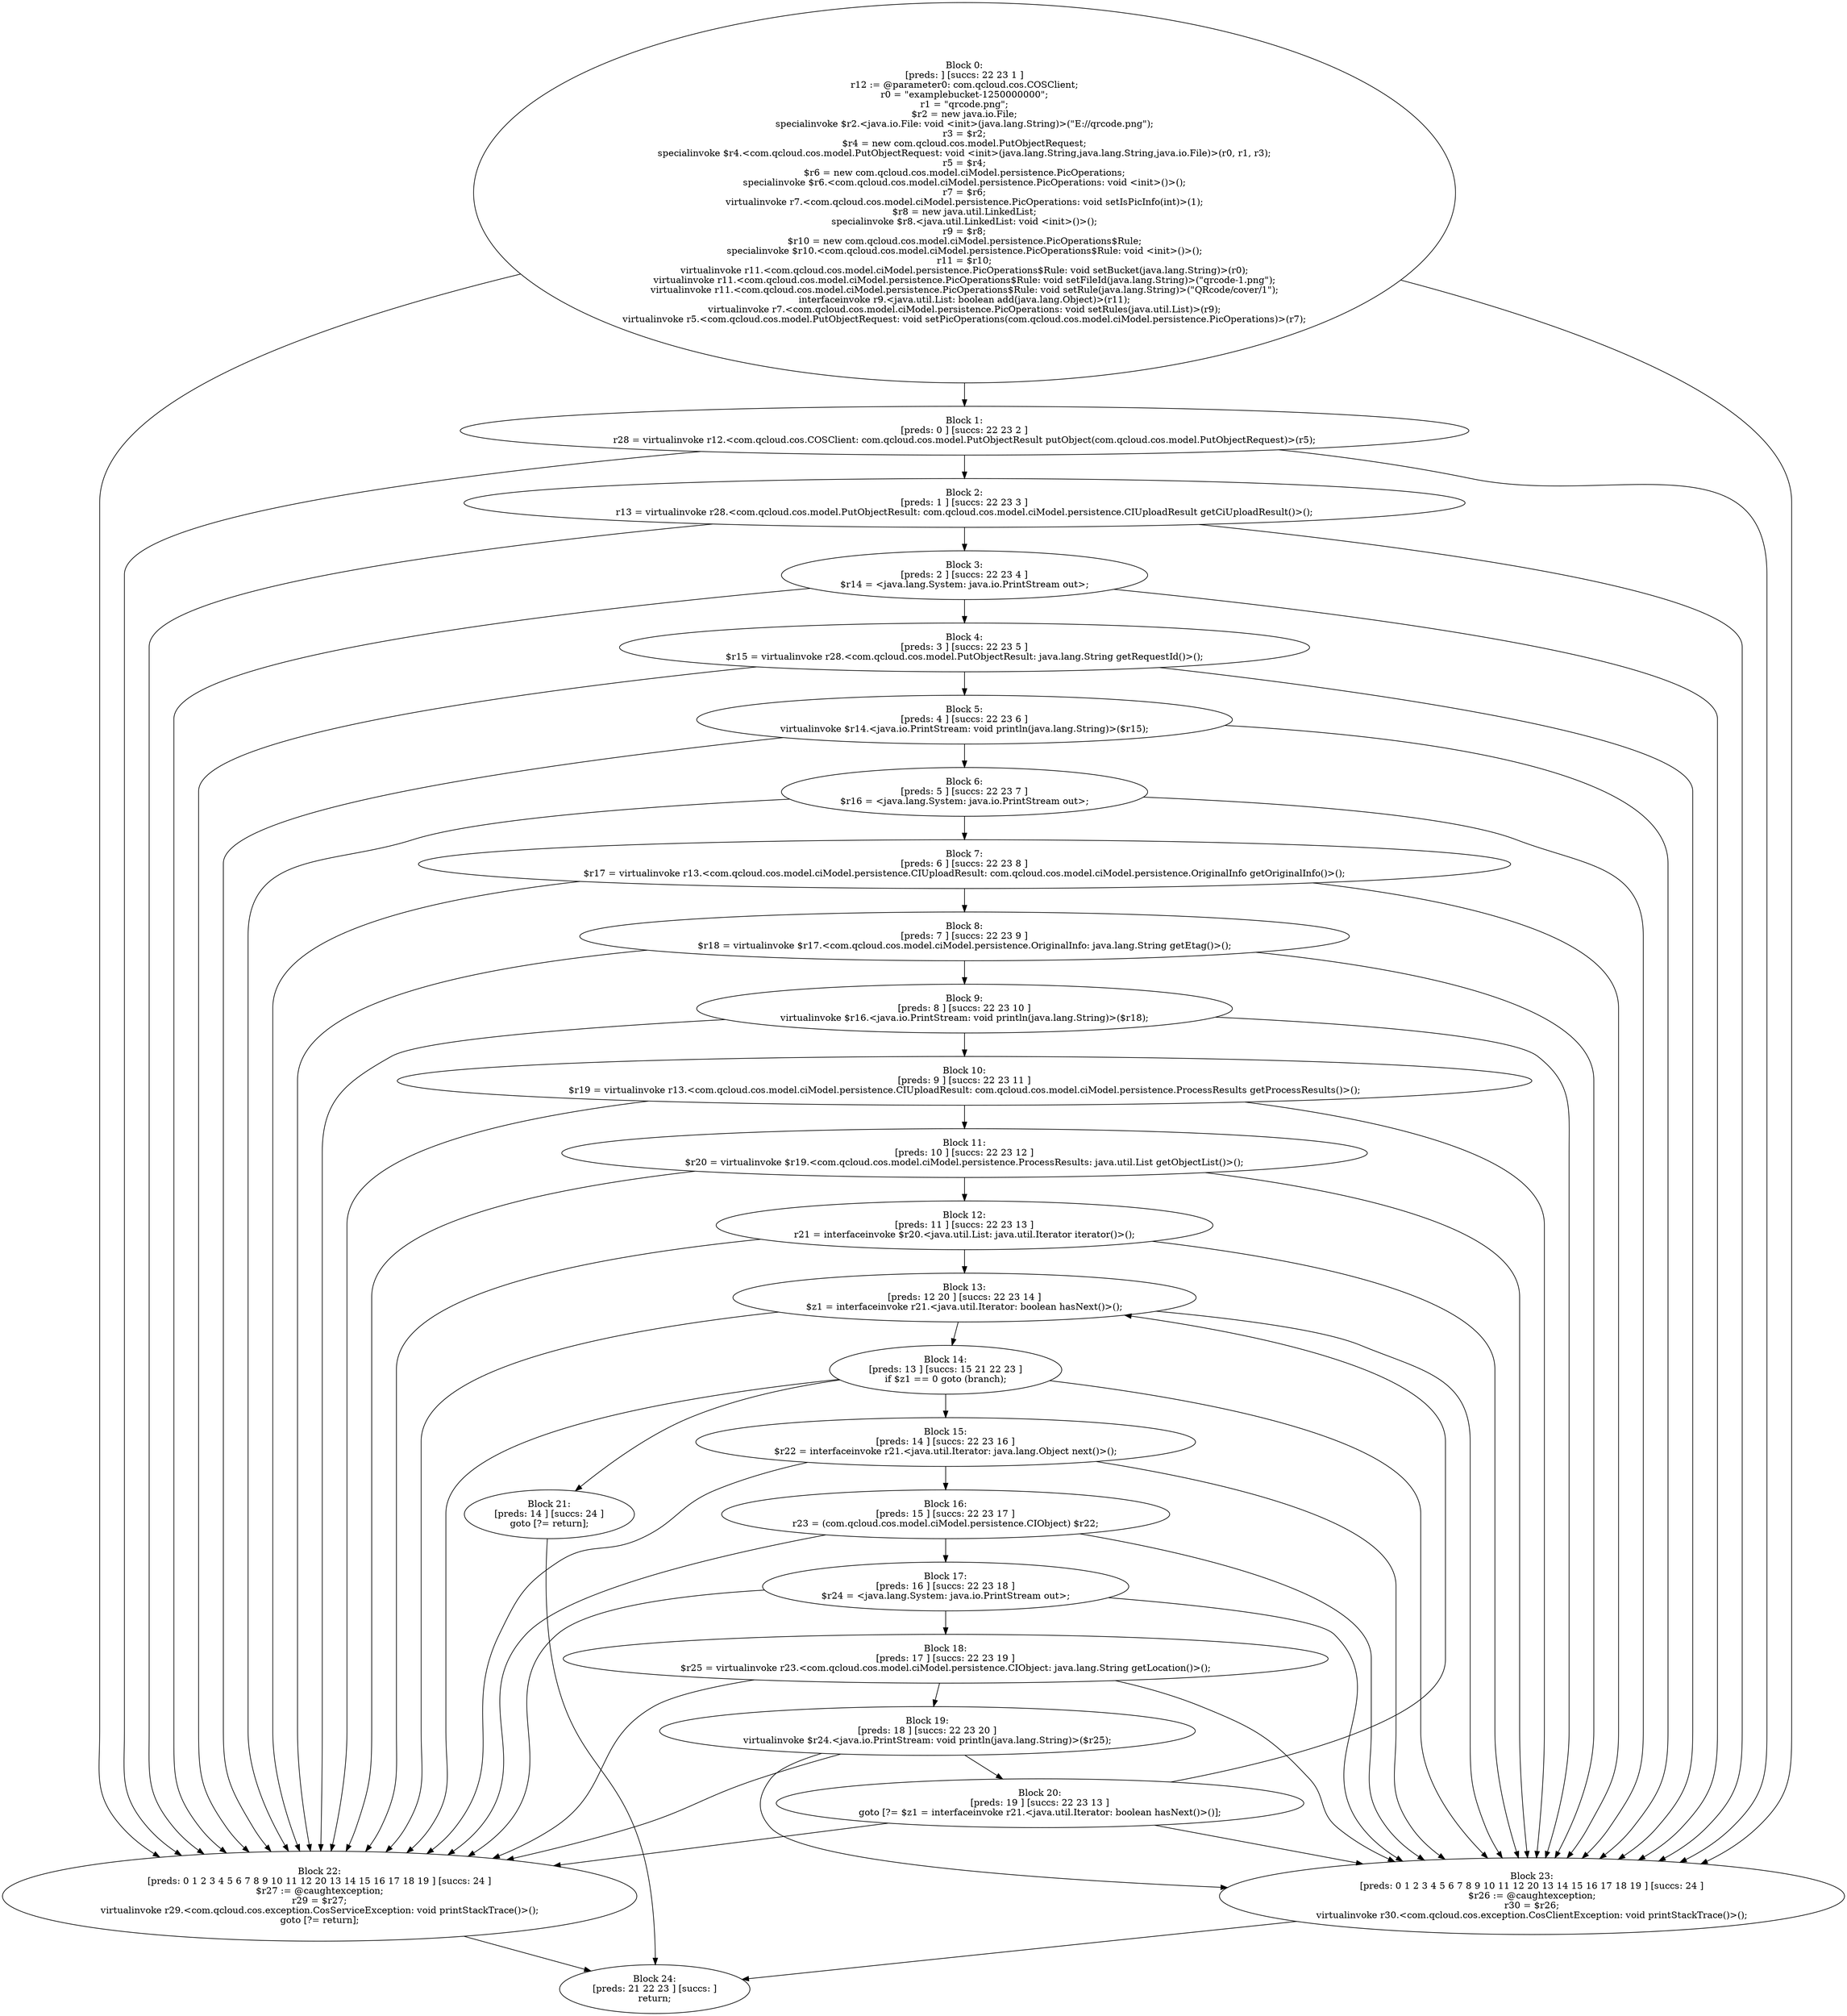 digraph "unitGraph" {
    "Block 0:
[preds: ] [succs: 22 23 1 ]
r12 := @parameter0: com.qcloud.cos.COSClient;
r0 = \"examplebucket-1250000000\";
r1 = \"qrcode.png\";
$r2 = new java.io.File;
specialinvoke $r2.<java.io.File: void <init>(java.lang.String)>(\"E://qrcode.png\");
r3 = $r2;
$r4 = new com.qcloud.cos.model.PutObjectRequest;
specialinvoke $r4.<com.qcloud.cos.model.PutObjectRequest: void <init>(java.lang.String,java.lang.String,java.io.File)>(r0, r1, r3);
r5 = $r4;
$r6 = new com.qcloud.cos.model.ciModel.persistence.PicOperations;
specialinvoke $r6.<com.qcloud.cos.model.ciModel.persistence.PicOperations: void <init>()>();
r7 = $r6;
virtualinvoke r7.<com.qcloud.cos.model.ciModel.persistence.PicOperations: void setIsPicInfo(int)>(1);
$r8 = new java.util.LinkedList;
specialinvoke $r8.<java.util.LinkedList: void <init>()>();
r9 = $r8;
$r10 = new com.qcloud.cos.model.ciModel.persistence.PicOperations$Rule;
specialinvoke $r10.<com.qcloud.cos.model.ciModel.persistence.PicOperations$Rule: void <init>()>();
r11 = $r10;
virtualinvoke r11.<com.qcloud.cos.model.ciModel.persistence.PicOperations$Rule: void setBucket(java.lang.String)>(r0);
virtualinvoke r11.<com.qcloud.cos.model.ciModel.persistence.PicOperations$Rule: void setFileId(java.lang.String)>(\"qrcode-1.png\");
virtualinvoke r11.<com.qcloud.cos.model.ciModel.persistence.PicOperations$Rule: void setRule(java.lang.String)>(\"QRcode/cover/1\");
interfaceinvoke r9.<java.util.List: boolean add(java.lang.Object)>(r11);
virtualinvoke r7.<com.qcloud.cos.model.ciModel.persistence.PicOperations: void setRules(java.util.List)>(r9);
virtualinvoke r5.<com.qcloud.cos.model.PutObjectRequest: void setPicOperations(com.qcloud.cos.model.ciModel.persistence.PicOperations)>(r7);
"
    "Block 1:
[preds: 0 ] [succs: 22 23 2 ]
r28 = virtualinvoke r12.<com.qcloud.cos.COSClient: com.qcloud.cos.model.PutObjectResult putObject(com.qcloud.cos.model.PutObjectRequest)>(r5);
"
    "Block 2:
[preds: 1 ] [succs: 22 23 3 ]
r13 = virtualinvoke r28.<com.qcloud.cos.model.PutObjectResult: com.qcloud.cos.model.ciModel.persistence.CIUploadResult getCiUploadResult()>();
"
    "Block 3:
[preds: 2 ] [succs: 22 23 4 ]
$r14 = <java.lang.System: java.io.PrintStream out>;
"
    "Block 4:
[preds: 3 ] [succs: 22 23 5 ]
$r15 = virtualinvoke r28.<com.qcloud.cos.model.PutObjectResult: java.lang.String getRequestId()>();
"
    "Block 5:
[preds: 4 ] [succs: 22 23 6 ]
virtualinvoke $r14.<java.io.PrintStream: void println(java.lang.String)>($r15);
"
    "Block 6:
[preds: 5 ] [succs: 22 23 7 ]
$r16 = <java.lang.System: java.io.PrintStream out>;
"
    "Block 7:
[preds: 6 ] [succs: 22 23 8 ]
$r17 = virtualinvoke r13.<com.qcloud.cos.model.ciModel.persistence.CIUploadResult: com.qcloud.cos.model.ciModel.persistence.OriginalInfo getOriginalInfo()>();
"
    "Block 8:
[preds: 7 ] [succs: 22 23 9 ]
$r18 = virtualinvoke $r17.<com.qcloud.cos.model.ciModel.persistence.OriginalInfo: java.lang.String getEtag()>();
"
    "Block 9:
[preds: 8 ] [succs: 22 23 10 ]
virtualinvoke $r16.<java.io.PrintStream: void println(java.lang.String)>($r18);
"
    "Block 10:
[preds: 9 ] [succs: 22 23 11 ]
$r19 = virtualinvoke r13.<com.qcloud.cos.model.ciModel.persistence.CIUploadResult: com.qcloud.cos.model.ciModel.persistence.ProcessResults getProcessResults()>();
"
    "Block 11:
[preds: 10 ] [succs: 22 23 12 ]
$r20 = virtualinvoke $r19.<com.qcloud.cos.model.ciModel.persistence.ProcessResults: java.util.List getObjectList()>();
"
    "Block 12:
[preds: 11 ] [succs: 22 23 13 ]
r21 = interfaceinvoke $r20.<java.util.List: java.util.Iterator iterator()>();
"
    "Block 13:
[preds: 12 20 ] [succs: 22 23 14 ]
$z1 = interfaceinvoke r21.<java.util.Iterator: boolean hasNext()>();
"
    "Block 14:
[preds: 13 ] [succs: 15 21 22 23 ]
if $z1 == 0 goto (branch);
"
    "Block 15:
[preds: 14 ] [succs: 22 23 16 ]
$r22 = interfaceinvoke r21.<java.util.Iterator: java.lang.Object next()>();
"
    "Block 16:
[preds: 15 ] [succs: 22 23 17 ]
r23 = (com.qcloud.cos.model.ciModel.persistence.CIObject) $r22;
"
    "Block 17:
[preds: 16 ] [succs: 22 23 18 ]
$r24 = <java.lang.System: java.io.PrintStream out>;
"
    "Block 18:
[preds: 17 ] [succs: 22 23 19 ]
$r25 = virtualinvoke r23.<com.qcloud.cos.model.ciModel.persistence.CIObject: java.lang.String getLocation()>();
"
    "Block 19:
[preds: 18 ] [succs: 22 23 20 ]
virtualinvoke $r24.<java.io.PrintStream: void println(java.lang.String)>($r25);
"
    "Block 20:
[preds: 19 ] [succs: 22 23 13 ]
goto [?= $z1 = interfaceinvoke r21.<java.util.Iterator: boolean hasNext()>()];
"
    "Block 21:
[preds: 14 ] [succs: 24 ]
goto [?= return];
"
    "Block 22:
[preds: 0 1 2 3 4 5 6 7 8 9 10 11 12 20 13 14 15 16 17 18 19 ] [succs: 24 ]
$r27 := @caughtexception;
r29 = $r27;
virtualinvoke r29.<com.qcloud.cos.exception.CosServiceException: void printStackTrace()>();
goto [?= return];
"
    "Block 23:
[preds: 0 1 2 3 4 5 6 7 8 9 10 11 12 20 13 14 15 16 17 18 19 ] [succs: 24 ]
$r26 := @caughtexception;
r30 = $r26;
virtualinvoke r30.<com.qcloud.cos.exception.CosClientException: void printStackTrace()>();
"
    "Block 24:
[preds: 21 22 23 ] [succs: ]
return;
"
    "Block 0:
[preds: ] [succs: 22 23 1 ]
r12 := @parameter0: com.qcloud.cos.COSClient;
r0 = \"examplebucket-1250000000\";
r1 = \"qrcode.png\";
$r2 = new java.io.File;
specialinvoke $r2.<java.io.File: void <init>(java.lang.String)>(\"E://qrcode.png\");
r3 = $r2;
$r4 = new com.qcloud.cos.model.PutObjectRequest;
specialinvoke $r4.<com.qcloud.cos.model.PutObjectRequest: void <init>(java.lang.String,java.lang.String,java.io.File)>(r0, r1, r3);
r5 = $r4;
$r6 = new com.qcloud.cos.model.ciModel.persistence.PicOperations;
specialinvoke $r6.<com.qcloud.cos.model.ciModel.persistence.PicOperations: void <init>()>();
r7 = $r6;
virtualinvoke r7.<com.qcloud.cos.model.ciModel.persistence.PicOperations: void setIsPicInfo(int)>(1);
$r8 = new java.util.LinkedList;
specialinvoke $r8.<java.util.LinkedList: void <init>()>();
r9 = $r8;
$r10 = new com.qcloud.cos.model.ciModel.persistence.PicOperations$Rule;
specialinvoke $r10.<com.qcloud.cos.model.ciModel.persistence.PicOperations$Rule: void <init>()>();
r11 = $r10;
virtualinvoke r11.<com.qcloud.cos.model.ciModel.persistence.PicOperations$Rule: void setBucket(java.lang.String)>(r0);
virtualinvoke r11.<com.qcloud.cos.model.ciModel.persistence.PicOperations$Rule: void setFileId(java.lang.String)>(\"qrcode-1.png\");
virtualinvoke r11.<com.qcloud.cos.model.ciModel.persistence.PicOperations$Rule: void setRule(java.lang.String)>(\"QRcode/cover/1\");
interfaceinvoke r9.<java.util.List: boolean add(java.lang.Object)>(r11);
virtualinvoke r7.<com.qcloud.cos.model.ciModel.persistence.PicOperations: void setRules(java.util.List)>(r9);
virtualinvoke r5.<com.qcloud.cos.model.PutObjectRequest: void setPicOperations(com.qcloud.cos.model.ciModel.persistence.PicOperations)>(r7);
"->"Block 22:
[preds: 0 1 2 3 4 5 6 7 8 9 10 11 12 20 13 14 15 16 17 18 19 ] [succs: 24 ]
$r27 := @caughtexception;
r29 = $r27;
virtualinvoke r29.<com.qcloud.cos.exception.CosServiceException: void printStackTrace()>();
goto [?= return];
";
    "Block 0:
[preds: ] [succs: 22 23 1 ]
r12 := @parameter0: com.qcloud.cos.COSClient;
r0 = \"examplebucket-1250000000\";
r1 = \"qrcode.png\";
$r2 = new java.io.File;
specialinvoke $r2.<java.io.File: void <init>(java.lang.String)>(\"E://qrcode.png\");
r3 = $r2;
$r4 = new com.qcloud.cos.model.PutObjectRequest;
specialinvoke $r4.<com.qcloud.cos.model.PutObjectRequest: void <init>(java.lang.String,java.lang.String,java.io.File)>(r0, r1, r3);
r5 = $r4;
$r6 = new com.qcloud.cos.model.ciModel.persistence.PicOperations;
specialinvoke $r6.<com.qcloud.cos.model.ciModel.persistence.PicOperations: void <init>()>();
r7 = $r6;
virtualinvoke r7.<com.qcloud.cos.model.ciModel.persistence.PicOperations: void setIsPicInfo(int)>(1);
$r8 = new java.util.LinkedList;
specialinvoke $r8.<java.util.LinkedList: void <init>()>();
r9 = $r8;
$r10 = new com.qcloud.cos.model.ciModel.persistence.PicOperations$Rule;
specialinvoke $r10.<com.qcloud.cos.model.ciModel.persistence.PicOperations$Rule: void <init>()>();
r11 = $r10;
virtualinvoke r11.<com.qcloud.cos.model.ciModel.persistence.PicOperations$Rule: void setBucket(java.lang.String)>(r0);
virtualinvoke r11.<com.qcloud.cos.model.ciModel.persistence.PicOperations$Rule: void setFileId(java.lang.String)>(\"qrcode-1.png\");
virtualinvoke r11.<com.qcloud.cos.model.ciModel.persistence.PicOperations$Rule: void setRule(java.lang.String)>(\"QRcode/cover/1\");
interfaceinvoke r9.<java.util.List: boolean add(java.lang.Object)>(r11);
virtualinvoke r7.<com.qcloud.cos.model.ciModel.persistence.PicOperations: void setRules(java.util.List)>(r9);
virtualinvoke r5.<com.qcloud.cos.model.PutObjectRequest: void setPicOperations(com.qcloud.cos.model.ciModel.persistence.PicOperations)>(r7);
"->"Block 23:
[preds: 0 1 2 3 4 5 6 7 8 9 10 11 12 20 13 14 15 16 17 18 19 ] [succs: 24 ]
$r26 := @caughtexception;
r30 = $r26;
virtualinvoke r30.<com.qcloud.cos.exception.CosClientException: void printStackTrace()>();
";
    "Block 0:
[preds: ] [succs: 22 23 1 ]
r12 := @parameter0: com.qcloud.cos.COSClient;
r0 = \"examplebucket-1250000000\";
r1 = \"qrcode.png\";
$r2 = new java.io.File;
specialinvoke $r2.<java.io.File: void <init>(java.lang.String)>(\"E://qrcode.png\");
r3 = $r2;
$r4 = new com.qcloud.cos.model.PutObjectRequest;
specialinvoke $r4.<com.qcloud.cos.model.PutObjectRequest: void <init>(java.lang.String,java.lang.String,java.io.File)>(r0, r1, r3);
r5 = $r4;
$r6 = new com.qcloud.cos.model.ciModel.persistence.PicOperations;
specialinvoke $r6.<com.qcloud.cos.model.ciModel.persistence.PicOperations: void <init>()>();
r7 = $r6;
virtualinvoke r7.<com.qcloud.cos.model.ciModel.persistence.PicOperations: void setIsPicInfo(int)>(1);
$r8 = new java.util.LinkedList;
specialinvoke $r8.<java.util.LinkedList: void <init>()>();
r9 = $r8;
$r10 = new com.qcloud.cos.model.ciModel.persistence.PicOperations$Rule;
specialinvoke $r10.<com.qcloud.cos.model.ciModel.persistence.PicOperations$Rule: void <init>()>();
r11 = $r10;
virtualinvoke r11.<com.qcloud.cos.model.ciModel.persistence.PicOperations$Rule: void setBucket(java.lang.String)>(r0);
virtualinvoke r11.<com.qcloud.cos.model.ciModel.persistence.PicOperations$Rule: void setFileId(java.lang.String)>(\"qrcode-1.png\");
virtualinvoke r11.<com.qcloud.cos.model.ciModel.persistence.PicOperations$Rule: void setRule(java.lang.String)>(\"QRcode/cover/1\");
interfaceinvoke r9.<java.util.List: boolean add(java.lang.Object)>(r11);
virtualinvoke r7.<com.qcloud.cos.model.ciModel.persistence.PicOperations: void setRules(java.util.List)>(r9);
virtualinvoke r5.<com.qcloud.cos.model.PutObjectRequest: void setPicOperations(com.qcloud.cos.model.ciModel.persistence.PicOperations)>(r7);
"->"Block 1:
[preds: 0 ] [succs: 22 23 2 ]
r28 = virtualinvoke r12.<com.qcloud.cos.COSClient: com.qcloud.cos.model.PutObjectResult putObject(com.qcloud.cos.model.PutObjectRequest)>(r5);
";
    "Block 1:
[preds: 0 ] [succs: 22 23 2 ]
r28 = virtualinvoke r12.<com.qcloud.cos.COSClient: com.qcloud.cos.model.PutObjectResult putObject(com.qcloud.cos.model.PutObjectRequest)>(r5);
"->"Block 22:
[preds: 0 1 2 3 4 5 6 7 8 9 10 11 12 20 13 14 15 16 17 18 19 ] [succs: 24 ]
$r27 := @caughtexception;
r29 = $r27;
virtualinvoke r29.<com.qcloud.cos.exception.CosServiceException: void printStackTrace()>();
goto [?= return];
";
    "Block 1:
[preds: 0 ] [succs: 22 23 2 ]
r28 = virtualinvoke r12.<com.qcloud.cos.COSClient: com.qcloud.cos.model.PutObjectResult putObject(com.qcloud.cos.model.PutObjectRequest)>(r5);
"->"Block 23:
[preds: 0 1 2 3 4 5 6 7 8 9 10 11 12 20 13 14 15 16 17 18 19 ] [succs: 24 ]
$r26 := @caughtexception;
r30 = $r26;
virtualinvoke r30.<com.qcloud.cos.exception.CosClientException: void printStackTrace()>();
";
    "Block 1:
[preds: 0 ] [succs: 22 23 2 ]
r28 = virtualinvoke r12.<com.qcloud.cos.COSClient: com.qcloud.cos.model.PutObjectResult putObject(com.qcloud.cos.model.PutObjectRequest)>(r5);
"->"Block 2:
[preds: 1 ] [succs: 22 23 3 ]
r13 = virtualinvoke r28.<com.qcloud.cos.model.PutObjectResult: com.qcloud.cos.model.ciModel.persistence.CIUploadResult getCiUploadResult()>();
";
    "Block 2:
[preds: 1 ] [succs: 22 23 3 ]
r13 = virtualinvoke r28.<com.qcloud.cos.model.PutObjectResult: com.qcloud.cos.model.ciModel.persistence.CIUploadResult getCiUploadResult()>();
"->"Block 22:
[preds: 0 1 2 3 4 5 6 7 8 9 10 11 12 20 13 14 15 16 17 18 19 ] [succs: 24 ]
$r27 := @caughtexception;
r29 = $r27;
virtualinvoke r29.<com.qcloud.cos.exception.CosServiceException: void printStackTrace()>();
goto [?= return];
";
    "Block 2:
[preds: 1 ] [succs: 22 23 3 ]
r13 = virtualinvoke r28.<com.qcloud.cos.model.PutObjectResult: com.qcloud.cos.model.ciModel.persistence.CIUploadResult getCiUploadResult()>();
"->"Block 23:
[preds: 0 1 2 3 4 5 6 7 8 9 10 11 12 20 13 14 15 16 17 18 19 ] [succs: 24 ]
$r26 := @caughtexception;
r30 = $r26;
virtualinvoke r30.<com.qcloud.cos.exception.CosClientException: void printStackTrace()>();
";
    "Block 2:
[preds: 1 ] [succs: 22 23 3 ]
r13 = virtualinvoke r28.<com.qcloud.cos.model.PutObjectResult: com.qcloud.cos.model.ciModel.persistence.CIUploadResult getCiUploadResult()>();
"->"Block 3:
[preds: 2 ] [succs: 22 23 4 ]
$r14 = <java.lang.System: java.io.PrintStream out>;
";
    "Block 3:
[preds: 2 ] [succs: 22 23 4 ]
$r14 = <java.lang.System: java.io.PrintStream out>;
"->"Block 22:
[preds: 0 1 2 3 4 5 6 7 8 9 10 11 12 20 13 14 15 16 17 18 19 ] [succs: 24 ]
$r27 := @caughtexception;
r29 = $r27;
virtualinvoke r29.<com.qcloud.cos.exception.CosServiceException: void printStackTrace()>();
goto [?= return];
";
    "Block 3:
[preds: 2 ] [succs: 22 23 4 ]
$r14 = <java.lang.System: java.io.PrintStream out>;
"->"Block 23:
[preds: 0 1 2 3 4 5 6 7 8 9 10 11 12 20 13 14 15 16 17 18 19 ] [succs: 24 ]
$r26 := @caughtexception;
r30 = $r26;
virtualinvoke r30.<com.qcloud.cos.exception.CosClientException: void printStackTrace()>();
";
    "Block 3:
[preds: 2 ] [succs: 22 23 4 ]
$r14 = <java.lang.System: java.io.PrintStream out>;
"->"Block 4:
[preds: 3 ] [succs: 22 23 5 ]
$r15 = virtualinvoke r28.<com.qcloud.cos.model.PutObjectResult: java.lang.String getRequestId()>();
";
    "Block 4:
[preds: 3 ] [succs: 22 23 5 ]
$r15 = virtualinvoke r28.<com.qcloud.cos.model.PutObjectResult: java.lang.String getRequestId()>();
"->"Block 22:
[preds: 0 1 2 3 4 5 6 7 8 9 10 11 12 20 13 14 15 16 17 18 19 ] [succs: 24 ]
$r27 := @caughtexception;
r29 = $r27;
virtualinvoke r29.<com.qcloud.cos.exception.CosServiceException: void printStackTrace()>();
goto [?= return];
";
    "Block 4:
[preds: 3 ] [succs: 22 23 5 ]
$r15 = virtualinvoke r28.<com.qcloud.cos.model.PutObjectResult: java.lang.String getRequestId()>();
"->"Block 23:
[preds: 0 1 2 3 4 5 6 7 8 9 10 11 12 20 13 14 15 16 17 18 19 ] [succs: 24 ]
$r26 := @caughtexception;
r30 = $r26;
virtualinvoke r30.<com.qcloud.cos.exception.CosClientException: void printStackTrace()>();
";
    "Block 4:
[preds: 3 ] [succs: 22 23 5 ]
$r15 = virtualinvoke r28.<com.qcloud.cos.model.PutObjectResult: java.lang.String getRequestId()>();
"->"Block 5:
[preds: 4 ] [succs: 22 23 6 ]
virtualinvoke $r14.<java.io.PrintStream: void println(java.lang.String)>($r15);
";
    "Block 5:
[preds: 4 ] [succs: 22 23 6 ]
virtualinvoke $r14.<java.io.PrintStream: void println(java.lang.String)>($r15);
"->"Block 22:
[preds: 0 1 2 3 4 5 6 7 8 9 10 11 12 20 13 14 15 16 17 18 19 ] [succs: 24 ]
$r27 := @caughtexception;
r29 = $r27;
virtualinvoke r29.<com.qcloud.cos.exception.CosServiceException: void printStackTrace()>();
goto [?= return];
";
    "Block 5:
[preds: 4 ] [succs: 22 23 6 ]
virtualinvoke $r14.<java.io.PrintStream: void println(java.lang.String)>($r15);
"->"Block 23:
[preds: 0 1 2 3 4 5 6 7 8 9 10 11 12 20 13 14 15 16 17 18 19 ] [succs: 24 ]
$r26 := @caughtexception;
r30 = $r26;
virtualinvoke r30.<com.qcloud.cos.exception.CosClientException: void printStackTrace()>();
";
    "Block 5:
[preds: 4 ] [succs: 22 23 6 ]
virtualinvoke $r14.<java.io.PrintStream: void println(java.lang.String)>($r15);
"->"Block 6:
[preds: 5 ] [succs: 22 23 7 ]
$r16 = <java.lang.System: java.io.PrintStream out>;
";
    "Block 6:
[preds: 5 ] [succs: 22 23 7 ]
$r16 = <java.lang.System: java.io.PrintStream out>;
"->"Block 22:
[preds: 0 1 2 3 4 5 6 7 8 9 10 11 12 20 13 14 15 16 17 18 19 ] [succs: 24 ]
$r27 := @caughtexception;
r29 = $r27;
virtualinvoke r29.<com.qcloud.cos.exception.CosServiceException: void printStackTrace()>();
goto [?= return];
";
    "Block 6:
[preds: 5 ] [succs: 22 23 7 ]
$r16 = <java.lang.System: java.io.PrintStream out>;
"->"Block 23:
[preds: 0 1 2 3 4 5 6 7 8 9 10 11 12 20 13 14 15 16 17 18 19 ] [succs: 24 ]
$r26 := @caughtexception;
r30 = $r26;
virtualinvoke r30.<com.qcloud.cos.exception.CosClientException: void printStackTrace()>();
";
    "Block 6:
[preds: 5 ] [succs: 22 23 7 ]
$r16 = <java.lang.System: java.io.PrintStream out>;
"->"Block 7:
[preds: 6 ] [succs: 22 23 8 ]
$r17 = virtualinvoke r13.<com.qcloud.cos.model.ciModel.persistence.CIUploadResult: com.qcloud.cos.model.ciModel.persistence.OriginalInfo getOriginalInfo()>();
";
    "Block 7:
[preds: 6 ] [succs: 22 23 8 ]
$r17 = virtualinvoke r13.<com.qcloud.cos.model.ciModel.persistence.CIUploadResult: com.qcloud.cos.model.ciModel.persistence.OriginalInfo getOriginalInfo()>();
"->"Block 22:
[preds: 0 1 2 3 4 5 6 7 8 9 10 11 12 20 13 14 15 16 17 18 19 ] [succs: 24 ]
$r27 := @caughtexception;
r29 = $r27;
virtualinvoke r29.<com.qcloud.cos.exception.CosServiceException: void printStackTrace()>();
goto [?= return];
";
    "Block 7:
[preds: 6 ] [succs: 22 23 8 ]
$r17 = virtualinvoke r13.<com.qcloud.cos.model.ciModel.persistence.CIUploadResult: com.qcloud.cos.model.ciModel.persistence.OriginalInfo getOriginalInfo()>();
"->"Block 23:
[preds: 0 1 2 3 4 5 6 7 8 9 10 11 12 20 13 14 15 16 17 18 19 ] [succs: 24 ]
$r26 := @caughtexception;
r30 = $r26;
virtualinvoke r30.<com.qcloud.cos.exception.CosClientException: void printStackTrace()>();
";
    "Block 7:
[preds: 6 ] [succs: 22 23 8 ]
$r17 = virtualinvoke r13.<com.qcloud.cos.model.ciModel.persistence.CIUploadResult: com.qcloud.cos.model.ciModel.persistence.OriginalInfo getOriginalInfo()>();
"->"Block 8:
[preds: 7 ] [succs: 22 23 9 ]
$r18 = virtualinvoke $r17.<com.qcloud.cos.model.ciModel.persistence.OriginalInfo: java.lang.String getEtag()>();
";
    "Block 8:
[preds: 7 ] [succs: 22 23 9 ]
$r18 = virtualinvoke $r17.<com.qcloud.cos.model.ciModel.persistence.OriginalInfo: java.lang.String getEtag()>();
"->"Block 22:
[preds: 0 1 2 3 4 5 6 7 8 9 10 11 12 20 13 14 15 16 17 18 19 ] [succs: 24 ]
$r27 := @caughtexception;
r29 = $r27;
virtualinvoke r29.<com.qcloud.cos.exception.CosServiceException: void printStackTrace()>();
goto [?= return];
";
    "Block 8:
[preds: 7 ] [succs: 22 23 9 ]
$r18 = virtualinvoke $r17.<com.qcloud.cos.model.ciModel.persistence.OriginalInfo: java.lang.String getEtag()>();
"->"Block 23:
[preds: 0 1 2 3 4 5 6 7 8 9 10 11 12 20 13 14 15 16 17 18 19 ] [succs: 24 ]
$r26 := @caughtexception;
r30 = $r26;
virtualinvoke r30.<com.qcloud.cos.exception.CosClientException: void printStackTrace()>();
";
    "Block 8:
[preds: 7 ] [succs: 22 23 9 ]
$r18 = virtualinvoke $r17.<com.qcloud.cos.model.ciModel.persistence.OriginalInfo: java.lang.String getEtag()>();
"->"Block 9:
[preds: 8 ] [succs: 22 23 10 ]
virtualinvoke $r16.<java.io.PrintStream: void println(java.lang.String)>($r18);
";
    "Block 9:
[preds: 8 ] [succs: 22 23 10 ]
virtualinvoke $r16.<java.io.PrintStream: void println(java.lang.String)>($r18);
"->"Block 22:
[preds: 0 1 2 3 4 5 6 7 8 9 10 11 12 20 13 14 15 16 17 18 19 ] [succs: 24 ]
$r27 := @caughtexception;
r29 = $r27;
virtualinvoke r29.<com.qcloud.cos.exception.CosServiceException: void printStackTrace()>();
goto [?= return];
";
    "Block 9:
[preds: 8 ] [succs: 22 23 10 ]
virtualinvoke $r16.<java.io.PrintStream: void println(java.lang.String)>($r18);
"->"Block 23:
[preds: 0 1 2 3 4 5 6 7 8 9 10 11 12 20 13 14 15 16 17 18 19 ] [succs: 24 ]
$r26 := @caughtexception;
r30 = $r26;
virtualinvoke r30.<com.qcloud.cos.exception.CosClientException: void printStackTrace()>();
";
    "Block 9:
[preds: 8 ] [succs: 22 23 10 ]
virtualinvoke $r16.<java.io.PrintStream: void println(java.lang.String)>($r18);
"->"Block 10:
[preds: 9 ] [succs: 22 23 11 ]
$r19 = virtualinvoke r13.<com.qcloud.cos.model.ciModel.persistence.CIUploadResult: com.qcloud.cos.model.ciModel.persistence.ProcessResults getProcessResults()>();
";
    "Block 10:
[preds: 9 ] [succs: 22 23 11 ]
$r19 = virtualinvoke r13.<com.qcloud.cos.model.ciModel.persistence.CIUploadResult: com.qcloud.cos.model.ciModel.persistence.ProcessResults getProcessResults()>();
"->"Block 22:
[preds: 0 1 2 3 4 5 6 7 8 9 10 11 12 20 13 14 15 16 17 18 19 ] [succs: 24 ]
$r27 := @caughtexception;
r29 = $r27;
virtualinvoke r29.<com.qcloud.cos.exception.CosServiceException: void printStackTrace()>();
goto [?= return];
";
    "Block 10:
[preds: 9 ] [succs: 22 23 11 ]
$r19 = virtualinvoke r13.<com.qcloud.cos.model.ciModel.persistence.CIUploadResult: com.qcloud.cos.model.ciModel.persistence.ProcessResults getProcessResults()>();
"->"Block 23:
[preds: 0 1 2 3 4 5 6 7 8 9 10 11 12 20 13 14 15 16 17 18 19 ] [succs: 24 ]
$r26 := @caughtexception;
r30 = $r26;
virtualinvoke r30.<com.qcloud.cos.exception.CosClientException: void printStackTrace()>();
";
    "Block 10:
[preds: 9 ] [succs: 22 23 11 ]
$r19 = virtualinvoke r13.<com.qcloud.cos.model.ciModel.persistence.CIUploadResult: com.qcloud.cos.model.ciModel.persistence.ProcessResults getProcessResults()>();
"->"Block 11:
[preds: 10 ] [succs: 22 23 12 ]
$r20 = virtualinvoke $r19.<com.qcloud.cos.model.ciModel.persistence.ProcessResults: java.util.List getObjectList()>();
";
    "Block 11:
[preds: 10 ] [succs: 22 23 12 ]
$r20 = virtualinvoke $r19.<com.qcloud.cos.model.ciModel.persistence.ProcessResults: java.util.List getObjectList()>();
"->"Block 22:
[preds: 0 1 2 3 4 5 6 7 8 9 10 11 12 20 13 14 15 16 17 18 19 ] [succs: 24 ]
$r27 := @caughtexception;
r29 = $r27;
virtualinvoke r29.<com.qcloud.cos.exception.CosServiceException: void printStackTrace()>();
goto [?= return];
";
    "Block 11:
[preds: 10 ] [succs: 22 23 12 ]
$r20 = virtualinvoke $r19.<com.qcloud.cos.model.ciModel.persistence.ProcessResults: java.util.List getObjectList()>();
"->"Block 23:
[preds: 0 1 2 3 4 5 6 7 8 9 10 11 12 20 13 14 15 16 17 18 19 ] [succs: 24 ]
$r26 := @caughtexception;
r30 = $r26;
virtualinvoke r30.<com.qcloud.cos.exception.CosClientException: void printStackTrace()>();
";
    "Block 11:
[preds: 10 ] [succs: 22 23 12 ]
$r20 = virtualinvoke $r19.<com.qcloud.cos.model.ciModel.persistence.ProcessResults: java.util.List getObjectList()>();
"->"Block 12:
[preds: 11 ] [succs: 22 23 13 ]
r21 = interfaceinvoke $r20.<java.util.List: java.util.Iterator iterator()>();
";
    "Block 12:
[preds: 11 ] [succs: 22 23 13 ]
r21 = interfaceinvoke $r20.<java.util.List: java.util.Iterator iterator()>();
"->"Block 22:
[preds: 0 1 2 3 4 5 6 7 8 9 10 11 12 20 13 14 15 16 17 18 19 ] [succs: 24 ]
$r27 := @caughtexception;
r29 = $r27;
virtualinvoke r29.<com.qcloud.cos.exception.CosServiceException: void printStackTrace()>();
goto [?= return];
";
    "Block 12:
[preds: 11 ] [succs: 22 23 13 ]
r21 = interfaceinvoke $r20.<java.util.List: java.util.Iterator iterator()>();
"->"Block 23:
[preds: 0 1 2 3 4 5 6 7 8 9 10 11 12 20 13 14 15 16 17 18 19 ] [succs: 24 ]
$r26 := @caughtexception;
r30 = $r26;
virtualinvoke r30.<com.qcloud.cos.exception.CosClientException: void printStackTrace()>();
";
    "Block 12:
[preds: 11 ] [succs: 22 23 13 ]
r21 = interfaceinvoke $r20.<java.util.List: java.util.Iterator iterator()>();
"->"Block 13:
[preds: 12 20 ] [succs: 22 23 14 ]
$z1 = interfaceinvoke r21.<java.util.Iterator: boolean hasNext()>();
";
    "Block 13:
[preds: 12 20 ] [succs: 22 23 14 ]
$z1 = interfaceinvoke r21.<java.util.Iterator: boolean hasNext()>();
"->"Block 22:
[preds: 0 1 2 3 4 5 6 7 8 9 10 11 12 20 13 14 15 16 17 18 19 ] [succs: 24 ]
$r27 := @caughtexception;
r29 = $r27;
virtualinvoke r29.<com.qcloud.cos.exception.CosServiceException: void printStackTrace()>();
goto [?= return];
";
    "Block 13:
[preds: 12 20 ] [succs: 22 23 14 ]
$z1 = interfaceinvoke r21.<java.util.Iterator: boolean hasNext()>();
"->"Block 23:
[preds: 0 1 2 3 4 5 6 7 8 9 10 11 12 20 13 14 15 16 17 18 19 ] [succs: 24 ]
$r26 := @caughtexception;
r30 = $r26;
virtualinvoke r30.<com.qcloud.cos.exception.CosClientException: void printStackTrace()>();
";
    "Block 13:
[preds: 12 20 ] [succs: 22 23 14 ]
$z1 = interfaceinvoke r21.<java.util.Iterator: boolean hasNext()>();
"->"Block 14:
[preds: 13 ] [succs: 15 21 22 23 ]
if $z1 == 0 goto (branch);
";
    "Block 14:
[preds: 13 ] [succs: 15 21 22 23 ]
if $z1 == 0 goto (branch);
"->"Block 15:
[preds: 14 ] [succs: 22 23 16 ]
$r22 = interfaceinvoke r21.<java.util.Iterator: java.lang.Object next()>();
";
    "Block 14:
[preds: 13 ] [succs: 15 21 22 23 ]
if $z1 == 0 goto (branch);
"->"Block 21:
[preds: 14 ] [succs: 24 ]
goto [?= return];
";
    "Block 14:
[preds: 13 ] [succs: 15 21 22 23 ]
if $z1 == 0 goto (branch);
"->"Block 22:
[preds: 0 1 2 3 4 5 6 7 8 9 10 11 12 20 13 14 15 16 17 18 19 ] [succs: 24 ]
$r27 := @caughtexception;
r29 = $r27;
virtualinvoke r29.<com.qcloud.cos.exception.CosServiceException: void printStackTrace()>();
goto [?= return];
";
    "Block 14:
[preds: 13 ] [succs: 15 21 22 23 ]
if $z1 == 0 goto (branch);
"->"Block 23:
[preds: 0 1 2 3 4 5 6 7 8 9 10 11 12 20 13 14 15 16 17 18 19 ] [succs: 24 ]
$r26 := @caughtexception;
r30 = $r26;
virtualinvoke r30.<com.qcloud.cos.exception.CosClientException: void printStackTrace()>();
";
    "Block 15:
[preds: 14 ] [succs: 22 23 16 ]
$r22 = interfaceinvoke r21.<java.util.Iterator: java.lang.Object next()>();
"->"Block 22:
[preds: 0 1 2 3 4 5 6 7 8 9 10 11 12 20 13 14 15 16 17 18 19 ] [succs: 24 ]
$r27 := @caughtexception;
r29 = $r27;
virtualinvoke r29.<com.qcloud.cos.exception.CosServiceException: void printStackTrace()>();
goto [?= return];
";
    "Block 15:
[preds: 14 ] [succs: 22 23 16 ]
$r22 = interfaceinvoke r21.<java.util.Iterator: java.lang.Object next()>();
"->"Block 23:
[preds: 0 1 2 3 4 5 6 7 8 9 10 11 12 20 13 14 15 16 17 18 19 ] [succs: 24 ]
$r26 := @caughtexception;
r30 = $r26;
virtualinvoke r30.<com.qcloud.cos.exception.CosClientException: void printStackTrace()>();
";
    "Block 15:
[preds: 14 ] [succs: 22 23 16 ]
$r22 = interfaceinvoke r21.<java.util.Iterator: java.lang.Object next()>();
"->"Block 16:
[preds: 15 ] [succs: 22 23 17 ]
r23 = (com.qcloud.cos.model.ciModel.persistence.CIObject) $r22;
";
    "Block 16:
[preds: 15 ] [succs: 22 23 17 ]
r23 = (com.qcloud.cos.model.ciModel.persistence.CIObject) $r22;
"->"Block 22:
[preds: 0 1 2 3 4 5 6 7 8 9 10 11 12 20 13 14 15 16 17 18 19 ] [succs: 24 ]
$r27 := @caughtexception;
r29 = $r27;
virtualinvoke r29.<com.qcloud.cos.exception.CosServiceException: void printStackTrace()>();
goto [?= return];
";
    "Block 16:
[preds: 15 ] [succs: 22 23 17 ]
r23 = (com.qcloud.cos.model.ciModel.persistence.CIObject) $r22;
"->"Block 23:
[preds: 0 1 2 3 4 5 6 7 8 9 10 11 12 20 13 14 15 16 17 18 19 ] [succs: 24 ]
$r26 := @caughtexception;
r30 = $r26;
virtualinvoke r30.<com.qcloud.cos.exception.CosClientException: void printStackTrace()>();
";
    "Block 16:
[preds: 15 ] [succs: 22 23 17 ]
r23 = (com.qcloud.cos.model.ciModel.persistence.CIObject) $r22;
"->"Block 17:
[preds: 16 ] [succs: 22 23 18 ]
$r24 = <java.lang.System: java.io.PrintStream out>;
";
    "Block 17:
[preds: 16 ] [succs: 22 23 18 ]
$r24 = <java.lang.System: java.io.PrintStream out>;
"->"Block 22:
[preds: 0 1 2 3 4 5 6 7 8 9 10 11 12 20 13 14 15 16 17 18 19 ] [succs: 24 ]
$r27 := @caughtexception;
r29 = $r27;
virtualinvoke r29.<com.qcloud.cos.exception.CosServiceException: void printStackTrace()>();
goto [?= return];
";
    "Block 17:
[preds: 16 ] [succs: 22 23 18 ]
$r24 = <java.lang.System: java.io.PrintStream out>;
"->"Block 23:
[preds: 0 1 2 3 4 5 6 7 8 9 10 11 12 20 13 14 15 16 17 18 19 ] [succs: 24 ]
$r26 := @caughtexception;
r30 = $r26;
virtualinvoke r30.<com.qcloud.cos.exception.CosClientException: void printStackTrace()>();
";
    "Block 17:
[preds: 16 ] [succs: 22 23 18 ]
$r24 = <java.lang.System: java.io.PrintStream out>;
"->"Block 18:
[preds: 17 ] [succs: 22 23 19 ]
$r25 = virtualinvoke r23.<com.qcloud.cos.model.ciModel.persistence.CIObject: java.lang.String getLocation()>();
";
    "Block 18:
[preds: 17 ] [succs: 22 23 19 ]
$r25 = virtualinvoke r23.<com.qcloud.cos.model.ciModel.persistence.CIObject: java.lang.String getLocation()>();
"->"Block 22:
[preds: 0 1 2 3 4 5 6 7 8 9 10 11 12 20 13 14 15 16 17 18 19 ] [succs: 24 ]
$r27 := @caughtexception;
r29 = $r27;
virtualinvoke r29.<com.qcloud.cos.exception.CosServiceException: void printStackTrace()>();
goto [?= return];
";
    "Block 18:
[preds: 17 ] [succs: 22 23 19 ]
$r25 = virtualinvoke r23.<com.qcloud.cos.model.ciModel.persistence.CIObject: java.lang.String getLocation()>();
"->"Block 23:
[preds: 0 1 2 3 4 5 6 7 8 9 10 11 12 20 13 14 15 16 17 18 19 ] [succs: 24 ]
$r26 := @caughtexception;
r30 = $r26;
virtualinvoke r30.<com.qcloud.cos.exception.CosClientException: void printStackTrace()>();
";
    "Block 18:
[preds: 17 ] [succs: 22 23 19 ]
$r25 = virtualinvoke r23.<com.qcloud.cos.model.ciModel.persistence.CIObject: java.lang.String getLocation()>();
"->"Block 19:
[preds: 18 ] [succs: 22 23 20 ]
virtualinvoke $r24.<java.io.PrintStream: void println(java.lang.String)>($r25);
";
    "Block 19:
[preds: 18 ] [succs: 22 23 20 ]
virtualinvoke $r24.<java.io.PrintStream: void println(java.lang.String)>($r25);
"->"Block 22:
[preds: 0 1 2 3 4 5 6 7 8 9 10 11 12 20 13 14 15 16 17 18 19 ] [succs: 24 ]
$r27 := @caughtexception;
r29 = $r27;
virtualinvoke r29.<com.qcloud.cos.exception.CosServiceException: void printStackTrace()>();
goto [?= return];
";
    "Block 19:
[preds: 18 ] [succs: 22 23 20 ]
virtualinvoke $r24.<java.io.PrintStream: void println(java.lang.String)>($r25);
"->"Block 23:
[preds: 0 1 2 3 4 5 6 7 8 9 10 11 12 20 13 14 15 16 17 18 19 ] [succs: 24 ]
$r26 := @caughtexception;
r30 = $r26;
virtualinvoke r30.<com.qcloud.cos.exception.CosClientException: void printStackTrace()>();
";
    "Block 19:
[preds: 18 ] [succs: 22 23 20 ]
virtualinvoke $r24.<java.io.PrintStream: void println(java.lang.String)>($r25);
"->"Block 20:
[preds: 19 ] [succs: 22 23 13 ]
goto [?= $z1 = interfaceinvoke r21.<java.util.Iterator: boolean hasNext()>()];
";
    "Block 20:
[preds: 19 ] [succs: 22 23 13 ]
goto [?= $z1 = interfaceinvoke r21.<java.util.Iterator: boolean hasNext()>()];
"->"Block 22:
[preds: 0 1 2 3 4 5 6 7 8 9 10 11 12 20 13 14 15 16 17 18 19 ] [succs: 24 ]
$r27 := @caughtexception;
r29 = $r27;
virtualinvoke r29.<com.qcloud.cos.exception.CosServiceException: void printStackTrace()>();
goto [?= return];
";
    "Block 20:
[preds: 19 ] [succs: 22 23 13 ]
goto [?= $z1 = interfaceinvoke r21.<java.util.Iterator: boolean hasNext()>()];
"->"Block 23:
[preds: 0 1 2 3 4 5 6 7 8 9 10 11 12 20 13 14 15 16 17 18 19 ] [succs: 24 ]
$r26 := @caughtexception;
r30 = $r26;
virtualinvoke r30.<com.qcloud.cos.exception.CosClientException: void printStackTrace()>();
";
    "Block 20:
[preds: 19 ] [succs: 22 23 13 ]
goto [?= $z1 = interfaceinvoke r21.<java.util.Iterator: boolean hasNext()>()];
"->"Block 13:
[preds: 12 20 ] [succs: 22 23 14 ]
$z1 = interfaceinvoke r21.<java.util.Iterator: boolean hasNext()>();
";
    "Block 21:
[preds: 14 ] [succs: 24 ]
goto [?= return];
"->"Block 24:
[preds: 21 22 23 ] [succs: ]
return;
";
    "Block 22:
[preds: 0 1 2 3 4 5 6 7 8 9 10 11 12 20 13 14 15 16 17 18 19 ] [succs: 24 ]
$r27 := @caughtexception;
r29 = $r27;
virtualinvoke r29.<com.qcloud.cos.exception.CosServiceException: void printStackTrace()>();
goto [?= return];
"->"Block 24:
[preds: 21 22 23 ] [succs: ]
return;
";
    "Block 23:
[preds: 0 1 2 3 4 5 6 7 8 9 10 11 12 20 13 14 15 16 17 18 19 ] [succs: 24 ]
$r26 := @caughtexception;
r30 = $r26;
virtualinvoke r30.<com.qcloud.cos.exception.CosClientException: void printStackTrace()>();
"->"Block 24:
[preds: 21 22 23 ] [succs: ]
return;
";
}
